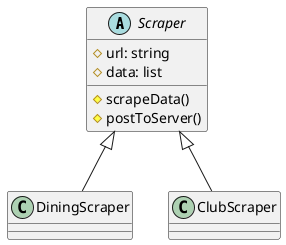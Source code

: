 @startuml Scraper

abstract class Scraper {
    #url: string
    #data: list
    #scrapeData()
    #postToServer()
}

Scraper <|-- DiningScraper
Scraper <|-- ClubScraper

@enduml